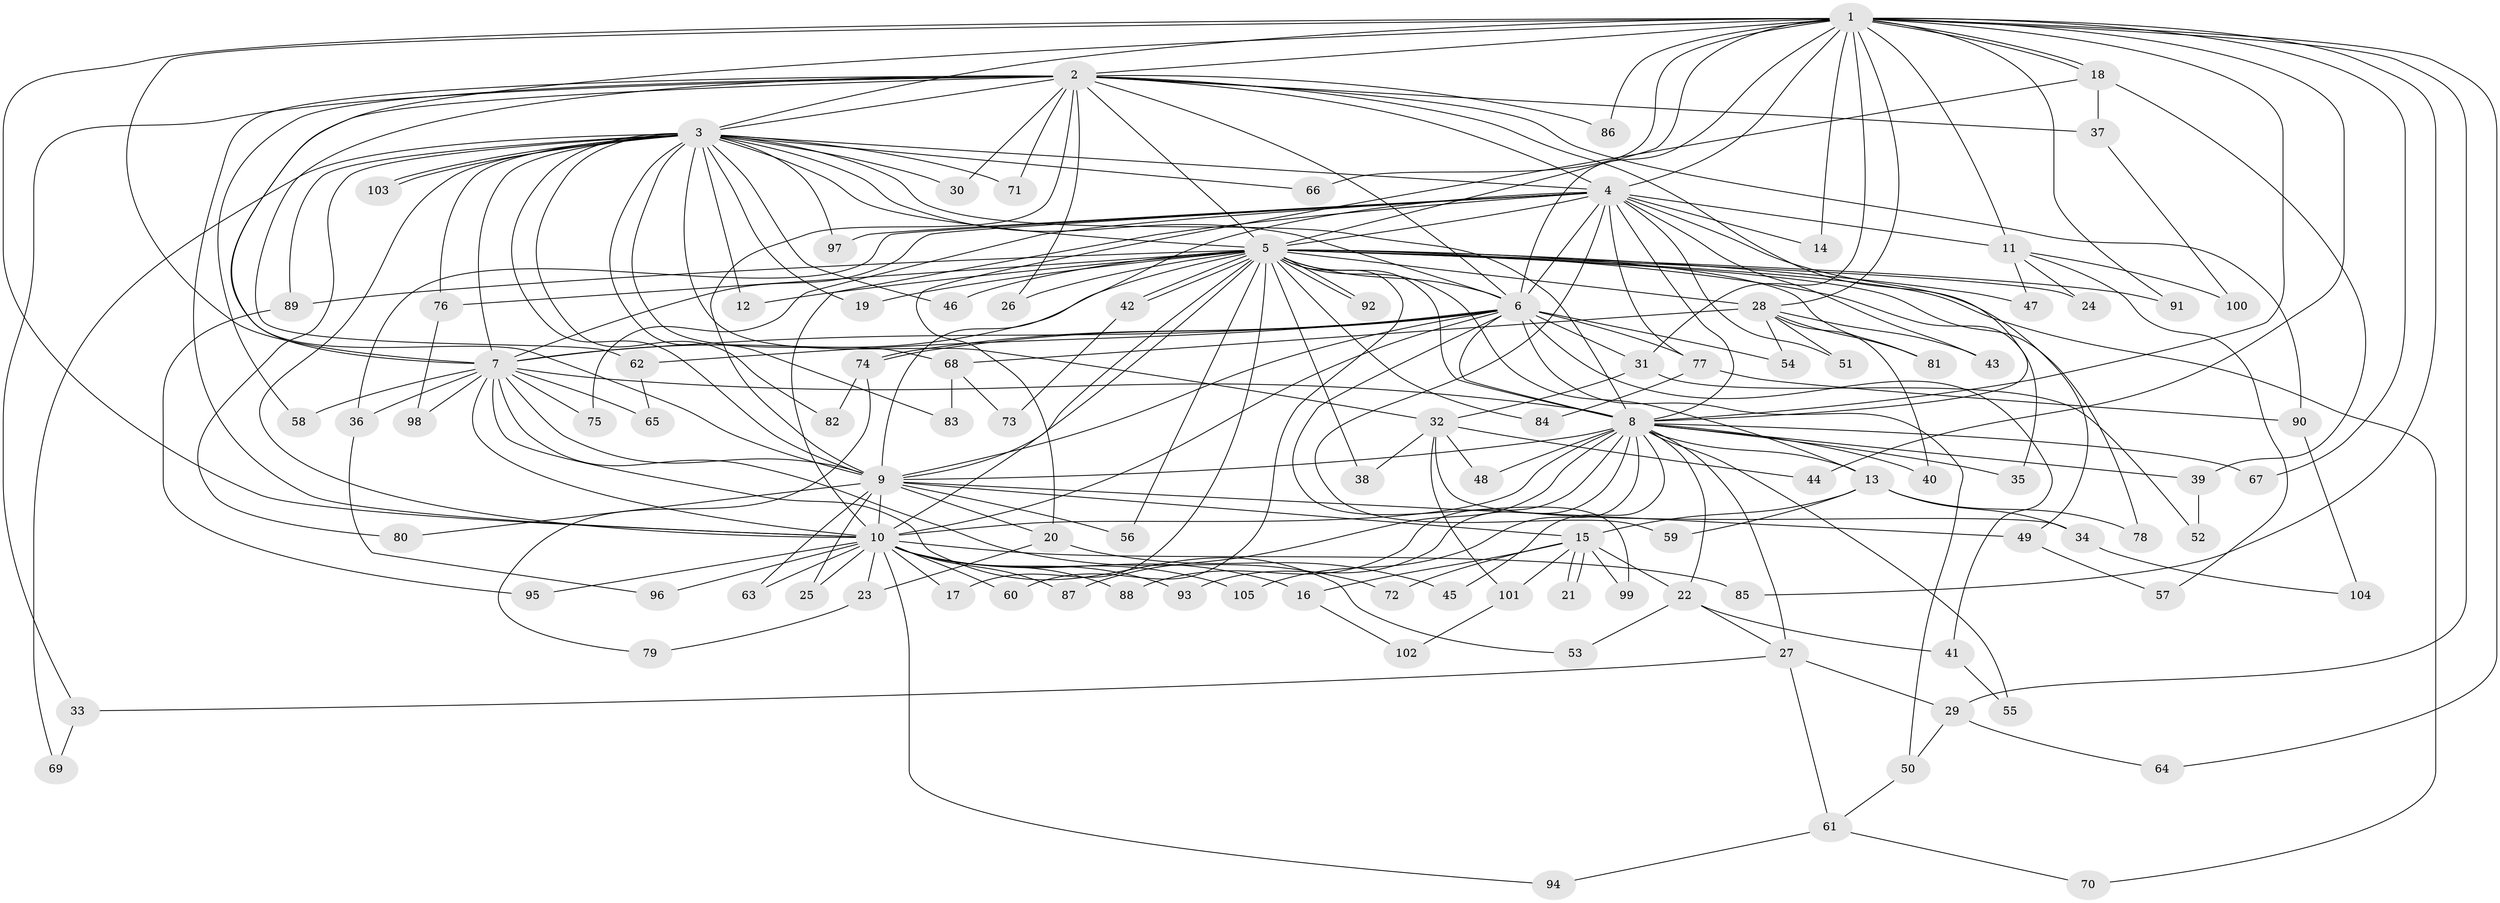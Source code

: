 // coarse degree distribution, {15: 0.023809523809523808, 10: 0.047619047619047616, 23: 0.047619047619047616, 19: 0.023809523809523808, 14: 0.023809523809523808, 17: 0.023809523809523808, 2: 0.5, 9: 0.023809523809523808, 6: 0.07142857142857142, 4: 0.07142857142857142, 1: 0.023809523809523808, 3: 0.07142857142857142, 8: 0.047619047619047616}
// Generated by graph-tools (version 1.1) at 2025/17/03/04/25 18:17:21]
// undirected, 105 vertices, 235 edges
graph export_dot {
graph [start="1"]
  node [color=gray90,style=filled];
  1;
  2;
  3;
  4;
  5;
  6;
  7;
  8;
  9;
  10;
  11;
  12;
  13;
  14;
  15;
  16;
  17;
  18;
  19;
  20;
  21;
  22;
  23;
  24;
  25;
  26;
  27;
  28;
  29;
  30;
  31;
  32;
  33;
  34;
  35;
  36;
  37;
  38;
  39;
  40;
  41;
  42;
  43;
  44;
  45;
  46;
  47;
  48;
  49;
  50;
  51;
  52;
  53;
  54;
  55;
  56;
  57;
  58;
  59;
  60;
  61;
  62;
  63;
  64;
  65;
  66;
  67;
  68;
  69;
  70;
  71;
  72;
  73;
  74;
  75;
  76;
  77;
  78;
  79;
  80;
  81;
  82;
  83;
  84;
  85;
  86;
  87;
  88;
  89;
  90;
  91;
  92;
  93;
  94;
  95;
  96;
  97;
  98;
  99;
  100;
  101;
  102;
  103;
  104;
  105;
  1 -- 2;
  1 -- 3;
  1 -- 4;
  1 -- 5;
  1 -- 6;
  1 -- 7;
  1 -- 8;
  1 -- 9;
  1 -- 10;
  1 -- 11;
  1 -- 14;
  1 -- 18;
  1 -- 18;
  1 -- 28;
  1 -- 29;
  1 -- 31;
  1 -- 44;
  1 -- 64;
  1 -- 66;
  1 -- 67;
  1 -- 85;
  1 -- 86;
  1 -- 91;
  2 -- 3;
  2 -- 4;
  2 -- 5;
  2 -- 6;
  2 -- 7;
  2 -- 8;
  2 -- 9;
  2 -- 10;
  2 -- 26;
  2 -- 30;
  2 -- 33;
  2 -- 37;
  2 -- 58;
  2 -- 62;
  2 -- 71;
  2 -- 86;
  2 -- 90;
  3 -- 4;
  3 -- 5;
  3 -- 6;
  3 -- 7;
  3 -- 8;
  3 -- 9;
  3 -- 10;
  3 -- 12;
  3 -- 19;
  3 -- 30;
  3 -- 32;
  3 -- 46;
  3 -- 66;
  3 -- 68;
  3 -- 69;
  3 -- 71;
  3 -- 76;
  3 -- 80;
  3 -- 82;
  3 -- 83;
  3 -- 89;
  3 -- 97;
  3 -- 103;
  3 -- 103;
  4 -- 5;
  4 -- 6;
  4 -- 7;
  4 -- 8;
  4 -- 9;
  4 -- 10;
  4 -- 11;
  4 -- 14;
  4 -- 36;
  4 -- 43;
  4 -- 49;
  4 -- 51;
  4 -- 59;
  4 -- 75;
  4 -- 77;
  4 -- 97;
  5 -- 6;
  5 -- 7;
  5 -- 8;
  5 -- 9;
  5 -- 10;
  5 -- 12;
  5 -- 13;
  5 -- 17;
  5 -- 19;
  5 -- 24;
  5 -- 26;
  5 -- 28;
  5 -- 35;
  5 -- 38;
  5 -- 42;
  5 -- 42;
  5 -- 46;
  5 -- 47;
  5 -- 56;
  5 -- 60;
  5 -- 70;
  5 -- 76;
  5 -- 78;
  5 -- 81;
  5 -- 84;
  5 -- 89;
  5 -- 91;
  5 -- 92;
  5 -- 92;
  6 -- 7;
  6 -- 8;
  6 -- 9;
  6 -- 10;
  6 -- 31;
  6 -- 41;
  6 -- 50;
  6 -- 54;
  6 -- 62;
  6 -- 74;
  6 -- 74;
  6 -- 77;
  6 -- 99;
  7 -- 8;
  7 -- 9;
  7 -- 10;
  7 -- 36;
  7 -- 53;
  7 -- 58;
  7 -- 65;
  7 -- 72;
  7 -- 75;
  7 -- 98;
  8 -- 9;
  8 -- 10;
  8 -- 13;
  8 -- 22;
  8 -- 27;
  8 -- 35;
  8 -- 39;
  8 -- 40;
  8 -- 45;
  8 -- 48;
  8 -- 55;
  8 -- 67;
  8 -- 87;
  8 -- 88;
  8 -- 93;
  8 -- 105;
  9 -- 10;
  9 -- 15;
  9 -- 20;
  9 -- 25;
  9 -- 49;
  9 -- 56;
  9 -- 63;
  9 -- 80;
  10 -- 16;
  10 -- 17;
  10 -- 23;
  10 -- 25;
  10 -- 60;
  10 -- 63;
  10 -- 85;
  10 -- 87;
  10 -- 88;
  10 -- 93;
  10 -- 94;
  10 -- 95;
  10 -- 96;
  10 -- 105;
  11 -- 24;
  11 -- 47;
  11 -- 57;
  11 -- 100;
  13 -- 15;
  13 -- 34;
  13 -- 59;
  13 -- 78;
  15 -- 16;
  15 -- 21;
  15 -- 21;
  15 -- 22;
  15 -- 72;
  15 -- 99;
  15 -- 101;
  16 -- 102;
  18 -- 20;
  18 -- 37;
  18 -- 39;
  20 -- 23;
  20 -- 45;
  22 -- 27;
  22 -- 41;
  22 -- 53;
  23 -- 79;
  27 -- 29;
  27 -- 33;
  27 -- 61;
  28 -- 40;
  28 -- 43;
  28 -- 51;
  28 -- 54;
  28 -- 68;
  28 -- 81;
  29 -- 50;
  29 -- 64;
  31 -- 32;
  31 -- 52;
  32 -- 34;
  32 -- 38;
  32 -- 44;
  32 -- 48;
  32 -- 101;
  33 -- 69;
  34 -- 104;
  36 -- 96;
  37 -- 100;
  39 -- 52;
  41 -- 55;
  42 -- 73;
  49 -- 57;
  50 -- 61;
  61 -- 70;
  61 -- 94;
  62 -- 65;
  68 -- 73;
  68 -- 83;
  74 -- 79;
  74 -- 82;
  76 -- 98;
  77 -- 84;
  77 -- 90;
  89 -- 95;
  90 -- 104;
  101 -- 102;
}
